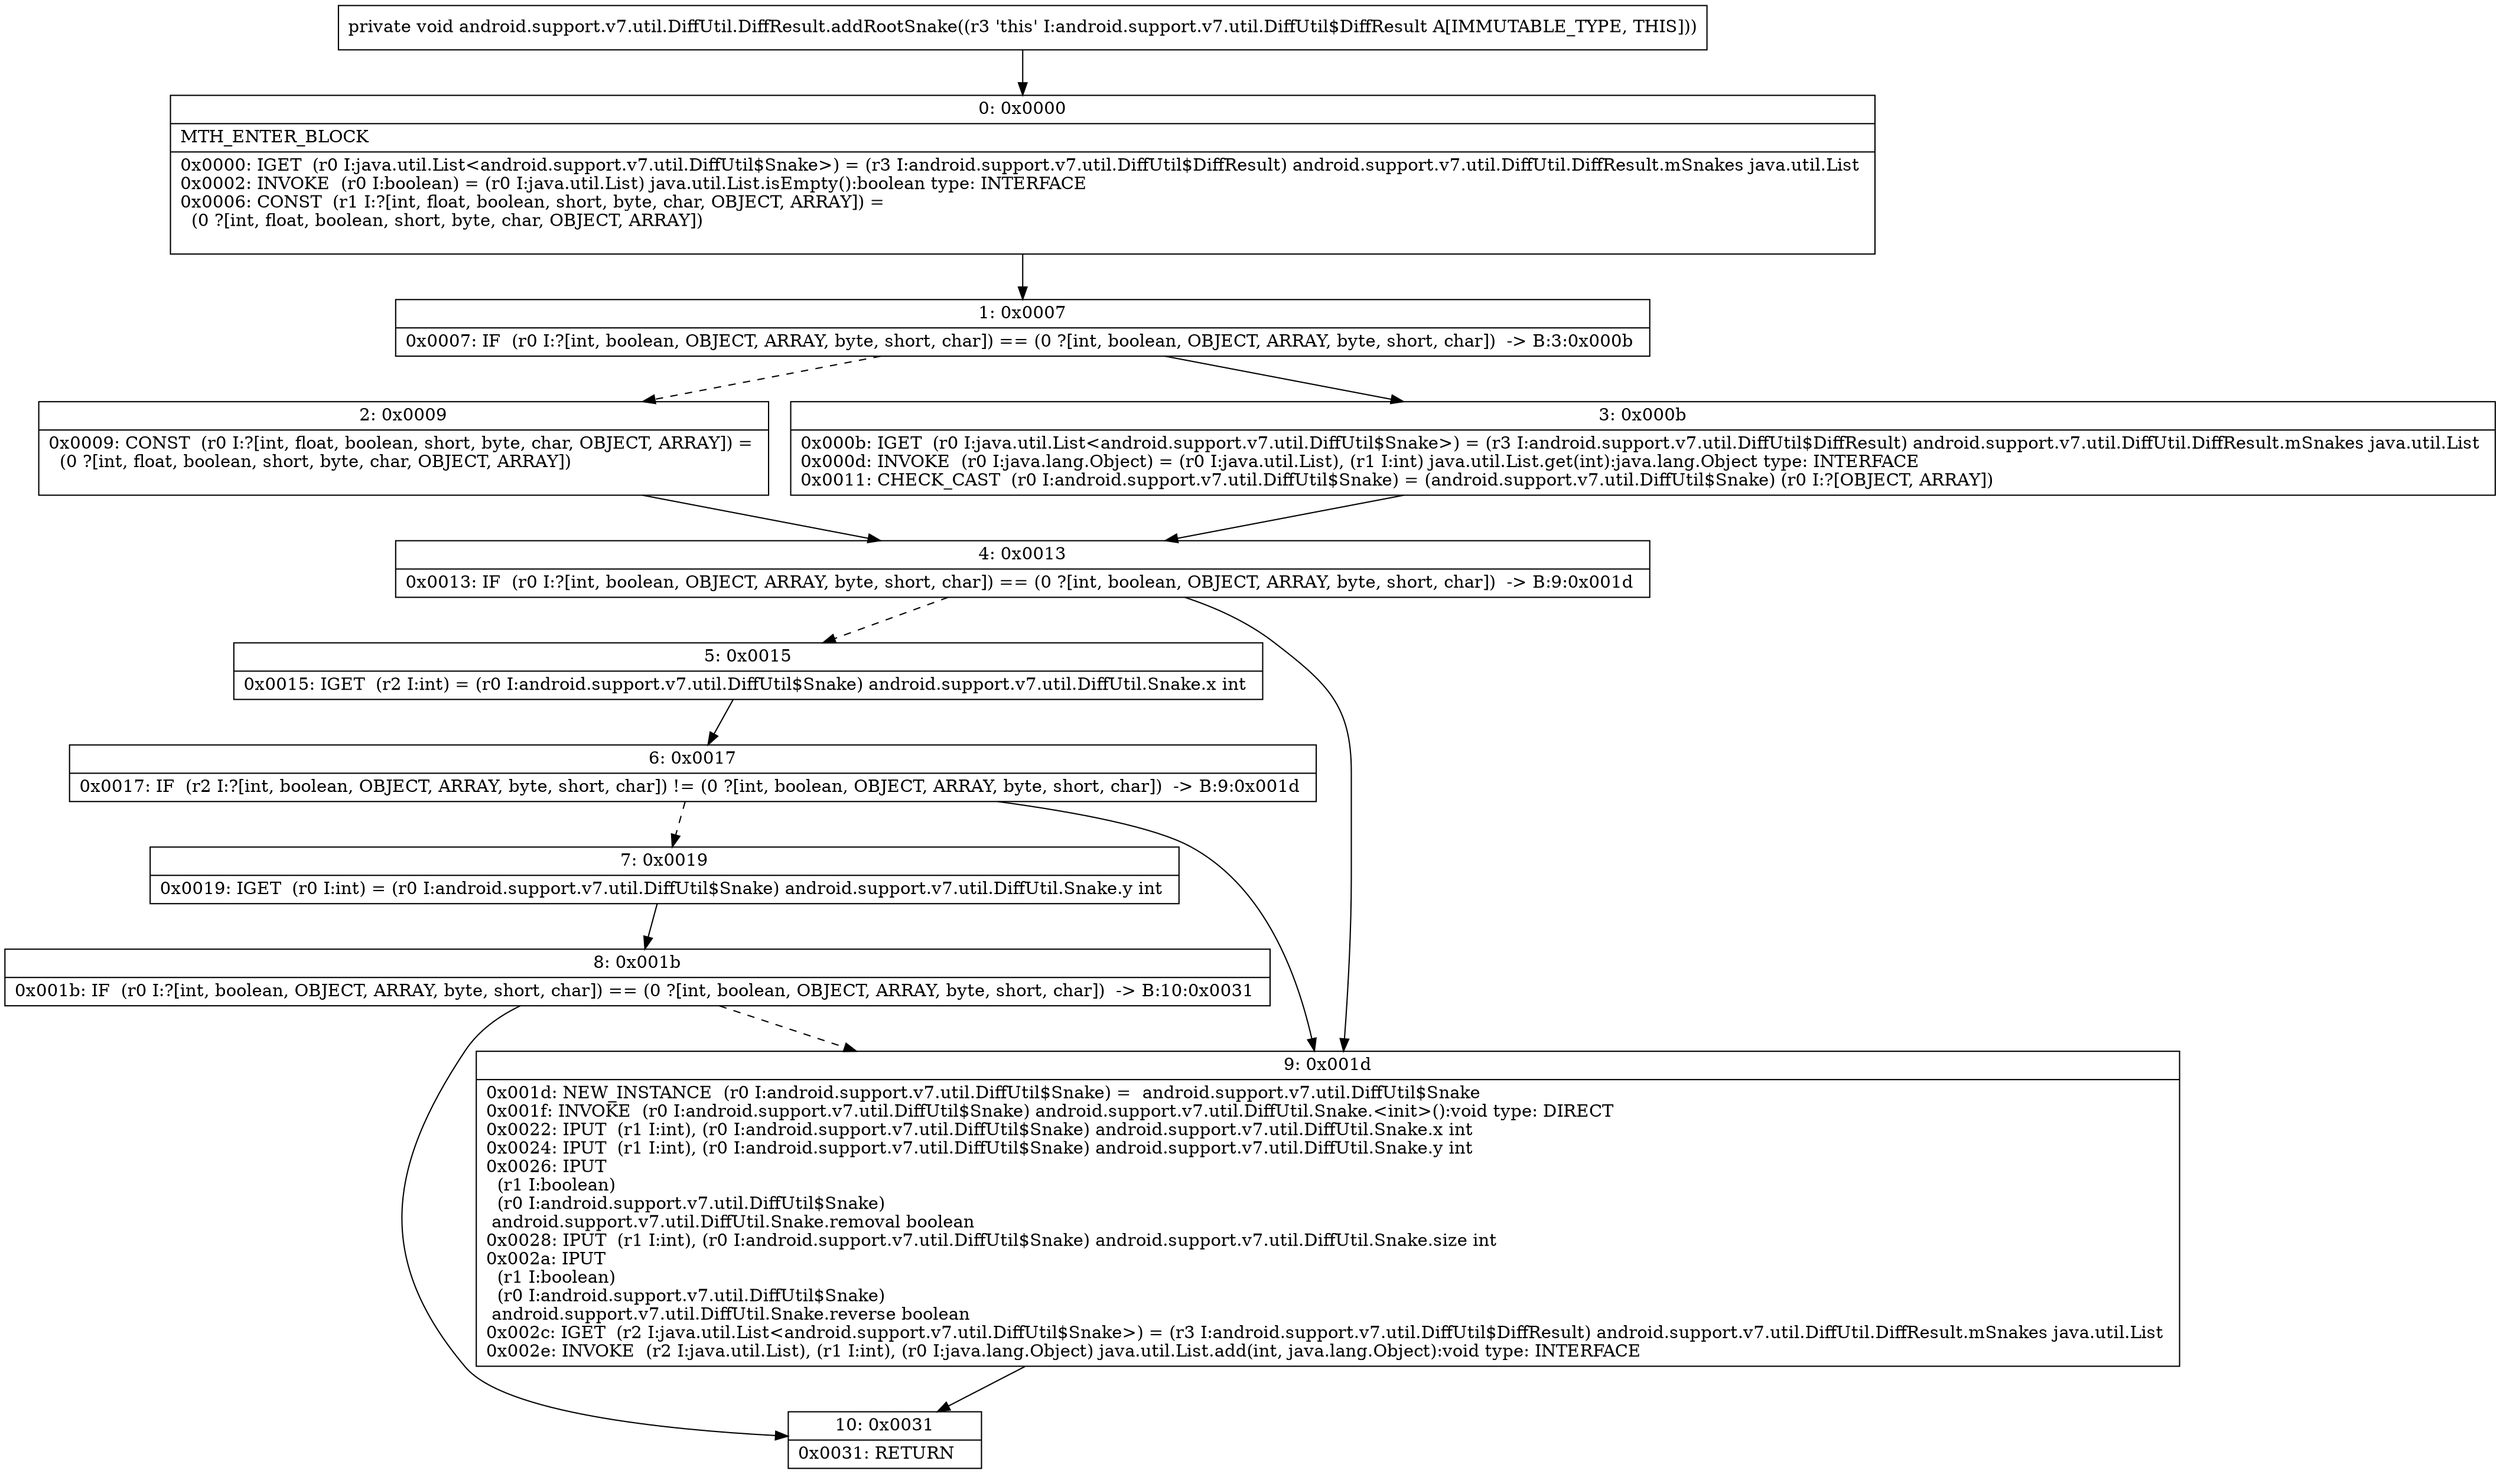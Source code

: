 digraph "CFG forandroid.support.v7.util.DiffUtil.DiffResult.addRootSnake()V" {
Node_0 [shape=record,label="{0\:\ 0x0000|MTH_ENTER_BLOCK\l|0x0000: IGET  (r0 I:java.util.List\<android.support.v7.util.DiffUtil$Snake\>) = (r3 I:android.support.v7.util.DiffUtil$DiffResult) android.support.v7.util.DiffUtil.DiffResult.mSnakes java.util.List \l0x0002: INVOKE  (r0 I:boolean) = (r0 I:java.util.List) java.util.List.isEmpty():boolean type: INTERFACE \l0x0006: CONST  (r1 I:?[int, float, boolean, short, byte, char, OBJECT, ARRAY]) = \l  (0 ?[int, float, boolean, short, byte, char, OBJECT, ARRAY])\l \l}"];
Node_1 [shape=record,label="{1\:\ 0x0007|0x0007: IF  (r0 I:?[int, boolean, OBJECT, ARRAY, byte, short, char]) == (0 ?[int, boolean, OBJECT, ARRAY, byte, short, char])  \-\> B:3:0x000b \l}"];
Node_2 [shape=record,label="{2\:\ 0x0009|0x0009: CONST  (r0 I:?[int, float, boolean, short, byte, char, OBJECT, ARRAY]) = \l  (0 ?[int, float, boolean, short, byte, char, OBJECT, ARRAY])\l \l}"];
Node_3 [shape=record,label="{3\:\ 0x000b|0x000b: IGET  (r0 I:java.util.List\<android.support.v7.util.DiffUtil$Snake\>) = (r3 I:android.support.v7.util.DiffUtil$DiffResult) android.support.v7.util.DiffUtil.DiffResult.mSnakes java.util.List \l0x000d: INVOKE  (r0 I:java.lang.Object) = (r0 I:java.util.List), (r1 I:int) java.util.List.get(int):java.lang.Object type: INTERFACE \l0x0011: CHECK_CAST  (r0 I:android.support.v7.util.DiffUtil$Snake) = (android.support.v7.util.DiffUtil$Snake) (r0 I:?[OBJECT, ARRAY]) \l}"];
Node_4 [shape=record,label="{4\:\ 0x0013|0x0013: IF  (r0 I:?[int, boolean, OBJECT, ARRAY, byte, short, char]) == (0 ?[int, boolean, OBJECT, ARRAY, byte, short, char])  \-\> B:9:0x001d \l}"];
Node_5 [shape=record,label="{5\:\ 0x0015|0x0015: IGET  (r2 I:int) = (r0 I:android.support.v7.util.DiffUtil$Snake) android.support.v7.util.DiffUtil.Snake.x int \l}"];
Node_6 [shape=record,label="{6\:\ 0x0017|0x0017: IF  (r2 I:?[int, boolean, OBJECT, ARRAY, byte, short, char]) != (0 ?[int, boolean, OBJECT, ARRAY, byte, short, char])  \-\> B:9:0x001d \l}"];
Node_7 [shape=record,label="{7\:\ 0x0019|0x0019: IGET  (r0 I:int) = (r0 I:android.support.v7.util.DiffUtil$Snake) android.support.v7.util.DiffUtil.Snake.y int \l}"];
Node_8 [shape=record,label="{8\:\ 0x001b|0x001b: IF  (r0 I:?[int, boolean, OBJECT, ARRAY, byte, short, char]) == (0 ?[int, boolean, OBJECT, ARRAY, byte, short, char])  \-\> B:10:0x0031 \l}"];
Node_9 [shape=record,label="{9\:\ 0x001d|0x001d: NEW_INSTANCE  (r0 I:android.support.v7.util.DiffUtil$Snake) =  android.support.v7.util.DiffUtil$Snake \l0x001f: INVOKE  (r0 I:android.support.v7.util.DiffUtil$Snake) android.support.v7.util.DiffUtil.Snake.\<init\>():void type: DIRECT \l0x0022: IPUT  (r1 I:int), (r0 I:android.support.v7.util.DiffUtil$Snake) android.support.v7.util.DiffUtil.Snake.x int \l0x0024: IPUT  (r1 I:int), (r0 I:android.support.v7.util.DiffUtil$Snake) android.support.v7.util.DiffUtil.Snake.y int \l0x0026: IPUT  \l  (r1 I:boolean)\l  (r0 I:android.support.v7.util.DiffUtil$Snake)\l android.support.v7.util.DiffUtil.Snake.removal boolean \l0x0028: IPUT  (r1 I:int), (r0 I:android.support.v7.util.DiffUtil$Snake) android.support.v7.util.DiffUtil.Snake.size int \l0x002a: IPUT  \l  (r1 I:boolean)\l  (r0 I:android.support.v7.util.DiffUtil$Snake)\l android.support.v7.util.DiffUtil.Snake.reverse boolean \l0x002c: IGET  (r2 I:java.util.List\<android.support.v7.util.DiffUtil$Snake\>) = (r3 I:android.support.v7.util.DiffUtil$DiffResult) android.support.v7.util.DiffUtil.DiffResult.mSnakes java.util.List \l0x002e: INVOKE  (r2 I:java.util.List), (r1 I:int), (r0 I:java.lang.Object) java.util.List.add(int, java.lang.Object):void type: INTERFACE \l}"];
Node_10 [shape=record,label="{10\:\ 0x0031|0x0031: RETURN   \l}"];
MethodNode[shape=record,label="{private void android.support.v7.util.DiffUtil.DiffResult.addRootSnake((r3 'this' I:android.support.v7.util.DiffUtil$DiffResult A[IMMUTABLE_TYPE, THIS])) }"];
MethodNode -> Node_0;
Node_0 -> Node_1;
Node_1 -> Node_2[style=dashed];
Node_1 -> Node_3;
Node_2 -> Node_4;
Node_3 -> Node_4;
Node_4 -> Node_5[style=dashed];
Node_4 -> Node_9;
Node_5 -> Node_6;
Node_6 -> Node_7[style=dashed];
Node_6 -> Node_9;
Node_7 -> Node_8;
Node_8 -> Node_9[style=dashed];
Node_8 -> Node_10;
Node_9 -> Node_10;
}

